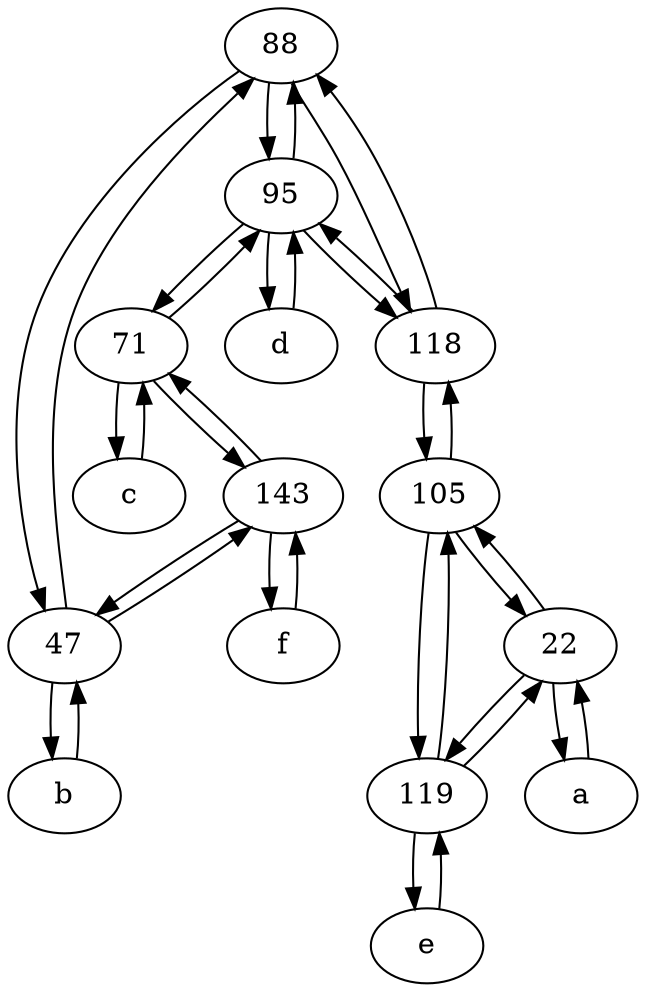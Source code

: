 digraph  {
	88;
	95;
	105;
	22;
	71;
	f [pos="15,45!"];
	119;
	e [pos="30,50!"];
	d [pos="20,30!"];
	118;
	b [pos="50,20!"];
	c [pos="20,10!"];
	143;
	a [pos="40,10!"];
	47;
	22 -> 105;
	95 -> 71;
	105 -> 22;
	71 -> 143;
	118 -> 95;
	95 -> 118;
	118 -> 88;
	143 -> 47;
	22 -> a;
	c -> 71;
	47 -> b;
	47 -> 143;
	88 -> 95;
	88 -> 47;
	143 -> f;
	143 -> 71;
	88 -> 118;
	47 -> 88;
	119 -> e;
	22 -> 119;
	105 -> 119;
	95 -> 88;
	105 -> 118;
	f -> 143;
	e -> 119;
	71 -> 95;
	b -> 47;
	a -> 22;
	119 -> 22;
	119 -> 105;
	71 -> c;
	95 -> d;
	118 -> 105;
	d -> 95;

	}